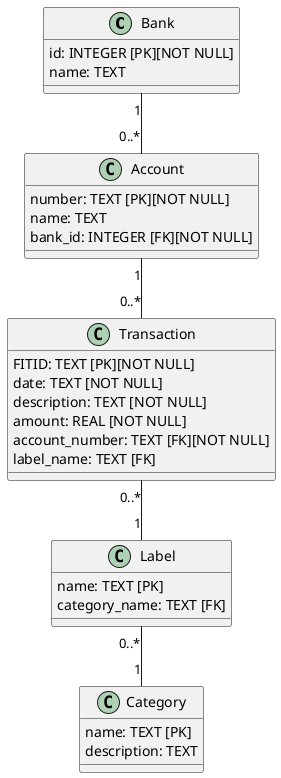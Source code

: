 @startuml

class Bank {
	id: INTEGER [PK][NOT NULL]
	name: TEXT
}

class Account {
	number: TEXT [PK][NOT NULL]
	name: TEXT
	bank_id: INTEGER [FK][NOT NULL]
}

class Transaction {
	'Financial Institut Transaction ID
	FITID: TEXT [PK][NOT NULL]
	date: TEXT [NOT NULL]
	description: TEXT [NOT NULL]
	amount: REAL [NOT NULL]
	account_number: TEXT [FK][NOT NULL]
	label_name: TEXT [FK]
}

class Category {
	name: TEXT [PK]
	description: TEXT
}

class Label {
	name: TEXT [PK]
	category_name: TEXT [FK]
}


Bank "1" -- "0..*" Account
Account "1" -- "0..*" Transaction
Transaction "0..*" -- "1" Label
Label "0..*" -- "1" Category

@enduml